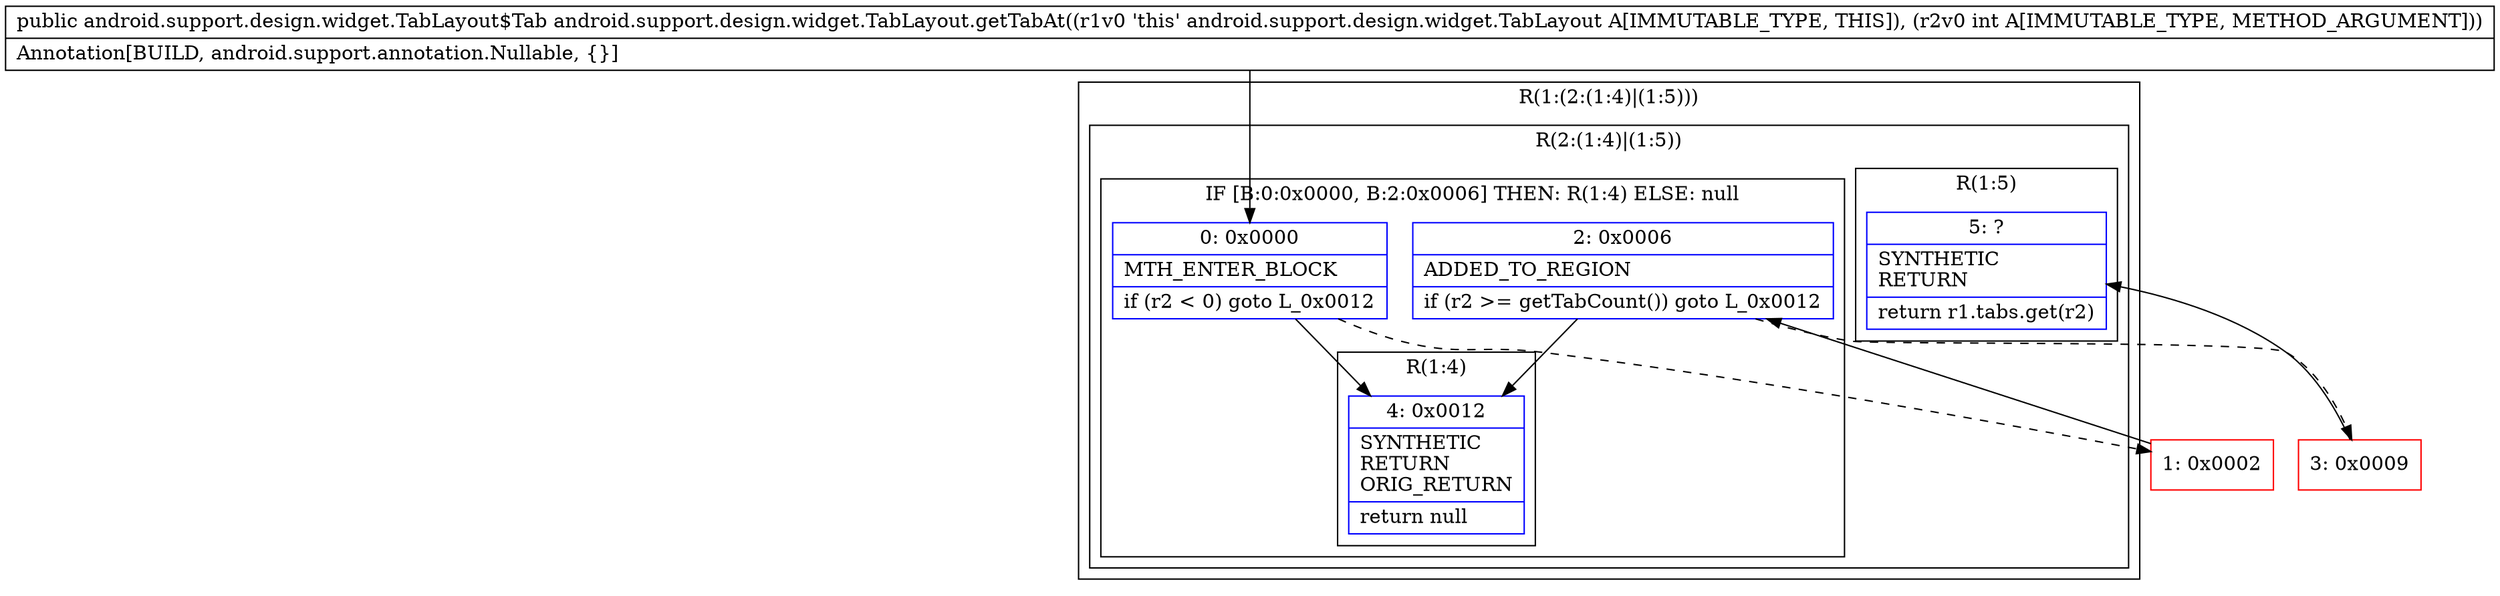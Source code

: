 digraph "CFG forandroid.support.design.widget.TabLayout.getTabAt(I)Landroid\/support\/design\/widget\/TabLayout$Tab;" {
subgraph cluster_Region_369238330 {
label = "R(1:(2:(1:4)|(1:5)))";
node [shape=record,color=blue];
subgraph cluster_Region_1728943492 {
label = "R(2:(1:4)|(1:5))";
node [shape=record,color=blue];
subgraph cluster_IfRegion_683503984 {
label = "IF [B:0:0x0000, B:2:0x0006] THEN: R(1:4) ELSE: null";
node [shape=record,color=blue];
Node_0 [shape=record,label="{0\:\ 0x0000|MTH_ENTER_BLOCK\l|if (r2 \< 0) goto L_0x0012\l}"];
Node_2 [shape=record,label="{2\:\ 0x0006|ADDED_TO_REGION\l|if (r2 \>= getTabCount()) goto L_0x0012\l}"];
subgraph cluster_Region_1078957465 {
label = "R(1:4)";
node [shape=record,color=blue];
Node_4 [shape=record,label="{4\:\ 0x0012|SYNTHETIC\lRETURN\lORIG_RETURN\l|return null\l}"];
}
}
subgraph cluster_Region_1203988315 {
label = "R(1:5)";
node [shape=record,color=blue];
Node_5 [shape=record,label="{5\:\ ?|SYNTHETIC\lRETURN\l|return r1.tabs.get(r2)\l}"];
}
}
}
Node_1 [shape=record,color=red,label="{1\:\ 0x0002}"];
Node_3 [shape=record,color=red,label="{3\:\ 0x0009}"];
MethodNode[shape=record,label="{public android.support.design.widget.TabLayout$Tab android.support.design.widget.TabLayout.getTabAt((r1v0 'this' android.support.design.widget.TabLayout A[IMMUTABLE_TYPE, THIS]), (r2v0 int A[IMMUTABLE_TYPE, METHOD_ARGUMENT]))  | Annotation[BUILD, android.support.annotation.Nullable, \{\}]\l}"];
MethodNode -> Node_0;
Node_0 -> Node_1[style=dashed];
Node_0 -> Node_4;
Node_2 -> Node_3[style=dashed];
Node_2 -> Node_4;
Node_1 -> Node_2;
Node_3 -> Node_5;
}

